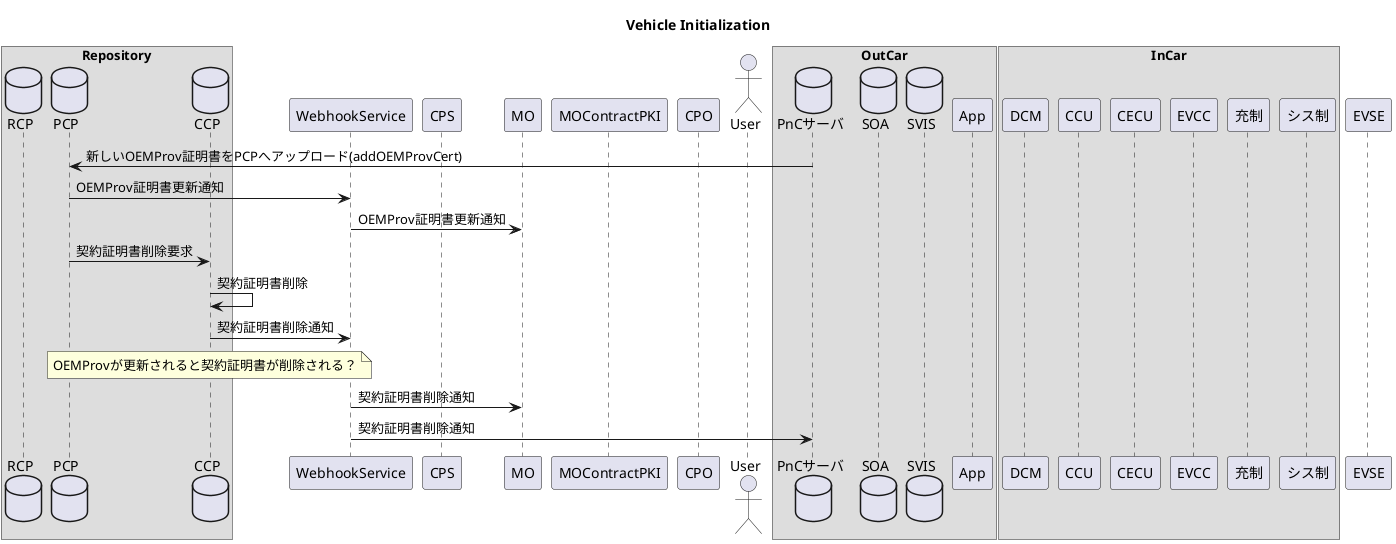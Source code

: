 @startuml
title Vehicle Initialization
'PnC登録時の動き

'分類子一覧
box "Repository"
    database    RCP as RCP
    database    PCP as PCP
    database    CCP as CCP
end box
participant WebhookService as WebhookService
participant CPS as CPS
participant MO as MO
participant MOContractPKI as MOContractPKI
participant CPO as CPO

Actor       User as User

box "OutCar"
database    PnCサーバ as PnCサーバ
database    SOA as SOA
database    SVIS as SVIS
participant App as App

end box
box "InCar"
    participant DCM as DCM
    participant CCU as CCU
    participant CCU as CCU
    participant CECU as CECU
    participant EVCC as EVCC
    participant 充制 as 充制
    participant シス制 as シス制
end box
participant EVSE as EVSE


'車両のCSRを受け取ったところから
PnCサーバ -> PCP : 新しいOEMProv証明書をPCPへアップロード(addOEMProvCert)
PCP -> WebhookService               : OEMProv証明書更新通知
WebhookService -> MO                : OEMProv証明書更新通知
PCP -> CCP                          : 契約証明書削除要求
CCP -> CCP                          : 契約証明書削除
CCP -> WebhookService               : 契約証明書削除通知
note over CCP : OEMProvが更新されると契約証明書が削除される？
WebhookService -> MO                : 契約証明書削除通知
WebhookService -> PnCサーバ          : 契約証明書削除通知

@enduml